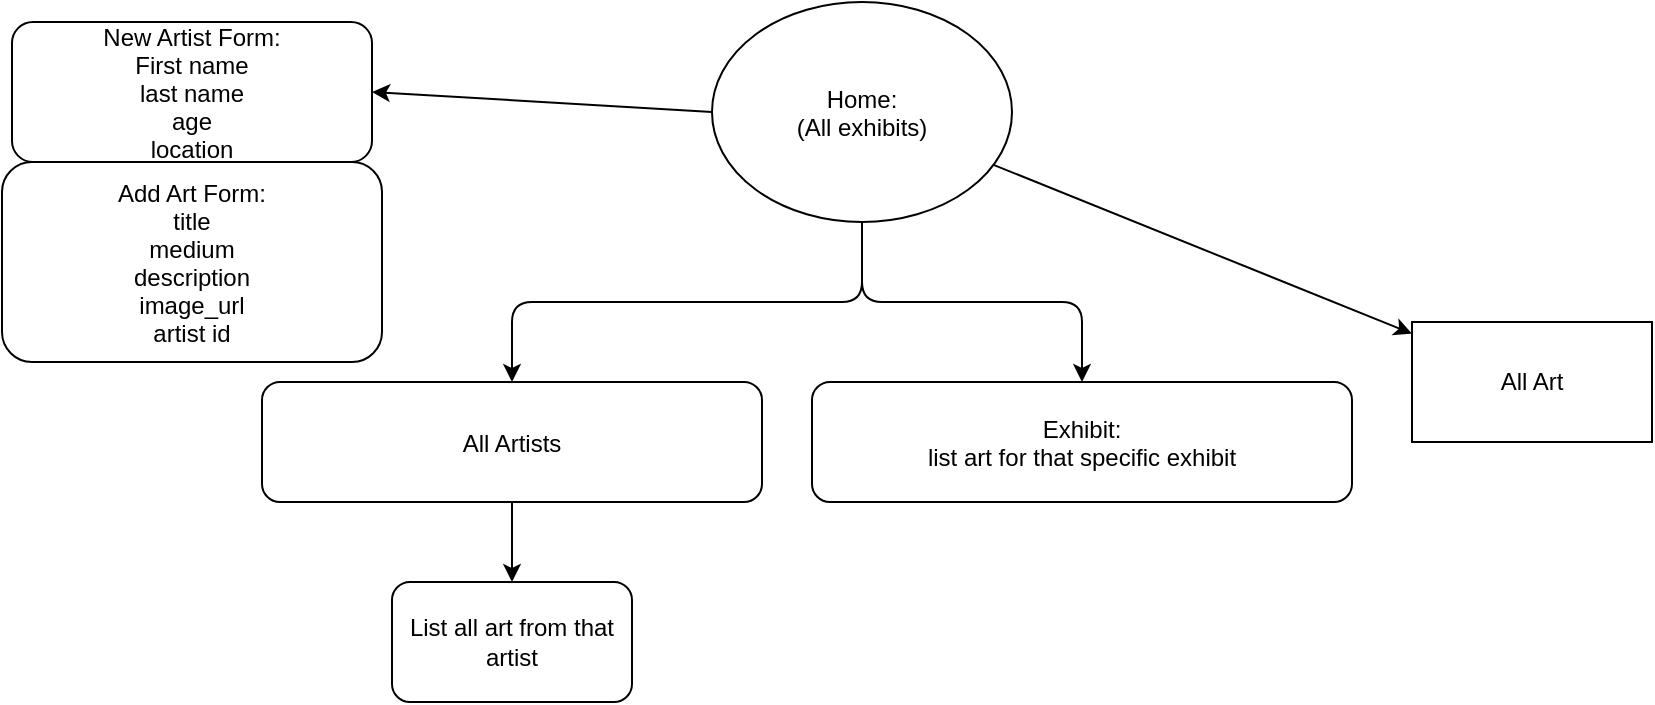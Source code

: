 <mxfile>
    <diagram id="qHISW6VcHIeTnacOirkq" name="Page-1">
        <mxGraphModel dx="1448" dy="570" grid="1" gridSize="10" guides="1" tooltips="1" connect="1" arrows="1" fold="1" page="1" pageScale="1" pageWidth="850" pageHeight="1100" math="0" shadow="0">
            <root>
                <mxCell id="0"/>
                <mxCell id="1" parent="0"/>
                <mxCell id="13" style="edgeStyle=none;html=1;exitX=0;exitY=0.5;exitDx=0;exitDy=0;entryX=1;entryY=0.5;entryDx=0;entryDy=0;" edge="1" parent="1" source="2" target="7">
                    <mxGeometry relative="1" as="geometry"/>
                </mxCell>
                <mxCell id="18" value="" style="edgeStyle=none;html=1;" edge="1" parent="1" source="2" target="17">
                    <mxGeometry relative="1" as="geometry"/>
                </mxCell>
                <mxCell id="2" value="Home:&#10;(All exhibits)" style="ellipse;fontStyle=0" parent="1" vertex="1">
                    <mxGeometry x="360" y="30" width="150" height="110" as="geometry"/>
                </mxCell>
                <mxCell id="12" value="" style="edgeStyle=none;html=1;" edge="1" parent="1" source="3" target="11">
                    <mxGeometry relative="1" as="geometry"/>
                </mxCell>
                <mxCell id="3" value="All Artists" style="rounded=1;" parent="1" vertex="1">
                    <mxGeometry x="135" y="220" width="250" height="60" as="geometry"/>
                </mxCell>
                <mxCell id="4" value="" style="edgeStyle=elbowEdgeStyle;elbow=vertical;" parent="1" source="2" target="3" edge="1">
                    <mxGeometry relative="1" as="geometry"/>
                </mxCell>
                <mxCell id="5" value="Exhibit:&#10;list art for that specific exhibit" style="rounded=1;" parent="1" vertex="1">
                    <mxGeometry x="410" y="220" width="270" height="60" as="geometry"/>
                </mxCell>
                <mxCell id="6" value="" style="edgeStyle=elbowEdgeStyle;elbow=vertical;" parent="1" source="2" target="5" edge="1">
                    <mxGeometry relative="1" as="geometry"/>
                </mxCell>
                <mxCell id="7" value="New Artist Form:&#10;First name&#10;last name&#10;age&#10;location" style="rounded=1;" parent="1" vertex="1">
                    <mxGeometry x="10" y="40" width="180" height="70" as="geometry"/>
                </mxCell>
                <mxCell id="9" value="Add Art Form:&#10;title&#10;medium&#10;description&#10;image_url&#10;artist id" style="rounded=1;" parent="1" vertex="1">
                    <mxGeometry x="5" y="110" width="190" height="100" as="geometry"/>
                </mxCell>
                <mxCell id="11" value="List all art from that artist" style="whiteSpace=wrap;html=1;rounded=1;" vertex="1" parent="1">
                    <mxGeometry x="200" y="320" width="120" height="60" as="geometry"/>
                </mxCell>
                <mxCell id="17" value="All Art" style="whiteSpace=wrap;html=1;fontStyle=0;" vertex="1" parent="1">
                    <mxGeometry x="710" y="190" width="120" height="60" as="geometry"/>
                </mxCell>
            </root>
        </mxGraphModel>
    </diagram>
</mxfile>